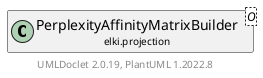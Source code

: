 @startuml
    remove .*\.(Instance|Par|Parameterizer|Factory)$
    set namespaceSeparator none
    hide empty fields
    hide empty methods

    class "<size:14>PerplexityAffinityMatrixBuilder.Par\n<size:10>elki.projection" as elki.projection.PerplexityAffinityMatrixBuilder.Par<O> [[PerplexityAffinityMatrixBuilder.Par.html]] {
        {static} +PERPLEXITY_ID: OptionID
        #perplexity: double
        #distance: Distance<? super O>
        +configure(Parameterization): void
        +make(): PerplexityAffinityMatrixBuilder<O>
    }

    interface "<size:14>Parameterizer\n<size:10>elki.utilities.optionhandling" as elki.utilities.optionhandling.Parameterizer [[../utilities/optionhandling/Parameterizer.html]] {
        {abstract} +make(): Object
    }
    class "<size:14>PerplexityAffinityMatrixBuilder\n<size:10>elki.projection" as elki.projection.PerplexityAffinityMatrixBuilder<O> [[PerplexityAffinityMatrixBuilder.html]]

    elki.utilities.optionhandling.Parameterizer <|.. elki.projection.PerplexityAffinityMatrixBuilder.Par
    elki.projection.PerplexityAffinityMatrixBuilder +-- elki.projection.PerplexityAffinityMatrixBuilder.Par

    center footer UMLDoclet 2.0.19, PlantUML 1.2022.8
@enduml
